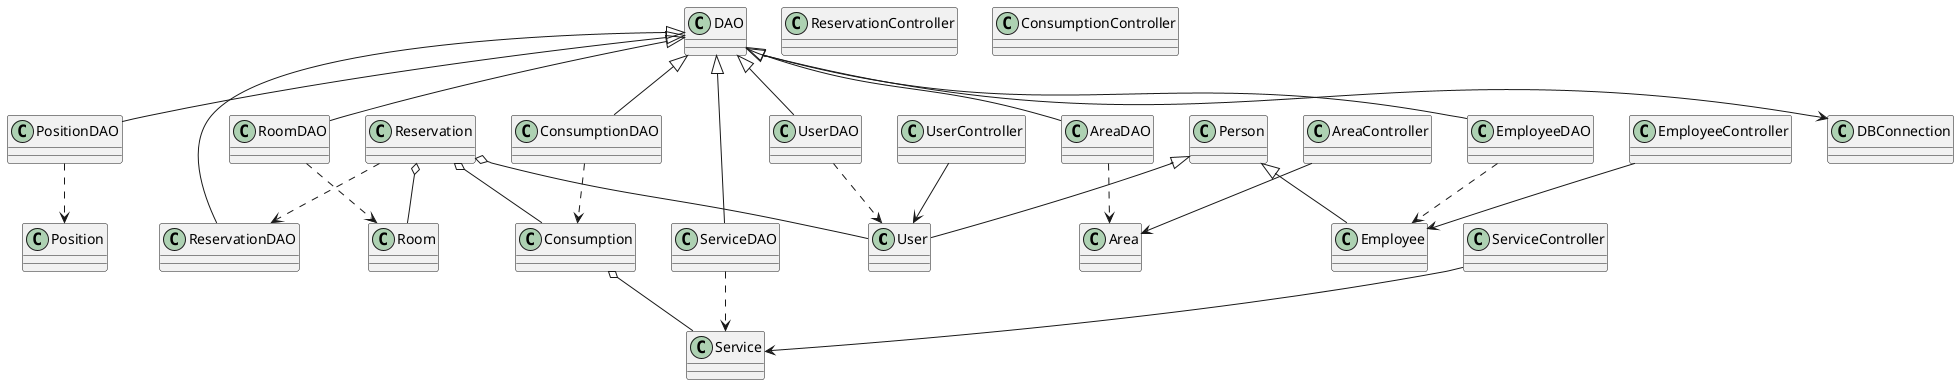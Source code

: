 @startuml


' Defintion

' Models

class User
class Consumption
class Reservation
class Room
class Person
class Employee
class Service
class DBConnection
class Area
class Position

' DAOs

class DAO
class PositionDAO
class AreaDAO
class RoomDAO
class EmployeeDAO
class UserDAO
class ConsumptionDAO
class ReservationDAO
class ServiceDAO

' Controllers

class UserController
class EmployeeController
class ReservationController
class ServiceController
class ConsumptionController

' Relations

' Generalization
Person <|-- Employee
Person <|-- User
DAO <|-down- AreaDAO
DAO <|-down- PositionDAO
DAO <|-down- RoomDAO
DAO <|-down- EmployeeDAO
DAO <|-down- ServiceDAO
DAO <|-down- ReservationDAO
DAO <|-down- UserDAO
DAO <|-down- ConsumptionDAO

' Agregation
Reservation o-- User 
Reservation o-- Room
Reservation o-- Consumption
Consumption  o-- Service

' Dependency
ConsumptionDAO ..> Consumption
ServiceDAO ..> Service 
RoomDAO ..> Room
EmployeeDAO ..> Employee
UserDAO ..> User
Reservation ..> ReservationDAO 
AreaDAO ..> Area
PositionDAO ..> Position

' Association
DAO --> DBConnection
ServiceController --> Service
UserController --> User
AreaController --> Area 
EmployeeController --> Employee


@enduml

